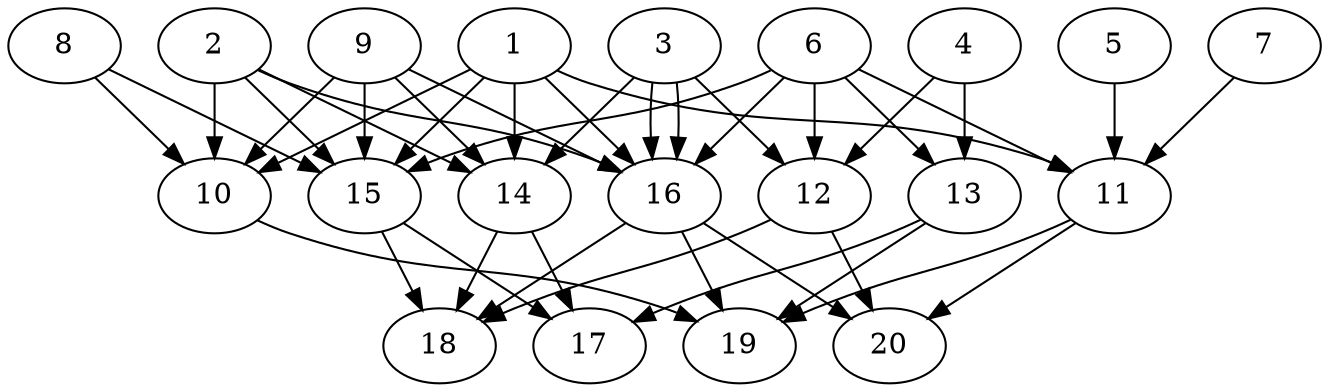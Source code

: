 // DAG automatically generated by daggen at Thu Oct  3 13:58:43 2019
// ./daggen --dot -n 20 --ccr 0.3 --fat 0.7 --regular 0.7 --density 0.6 --mindata 5242880 --maxdata 52428800 
digraph G {
  1 [size="96139947", alpha="0.05", expect_size="28841984"] 
  1 -> 10 [size ="28841984"]
  1 -> 11 [size ="28841984"]
  1 -> 14 [size ="28841984"]
  1 -> 15 [size ="28841984"]
  1 -> 16 [size ="28841984"]
  2 [size="53299200", alpha="0.04", expect_size="15989760"] 
  2 -> 10 [size ="15989760"]
  2 -> 14 [size ="15989760"]
  2 -> 15 [size ="15989760"]
  2 -> 16 [size ="15989760"]
  3 [size="101795840", alpha="0.03", expect_size="30538752"] 
  3 -> 12 [size ="30538752"]
  3 -> 14 [size ="30538752"]
  3 -> 16 [size ="30538752"]
  3 -> 16 [size ="30538752"]
  4 [size="171031893", alpha="0.18", expect_size="51309568"] 
  4 -> 12 [size ="51309568"]
  4 -> 13 [size ="51309568"]
  5 [size="106584747", alpha="0.20", expect_size="31975424"] 
  5 -> 11 [size ="31975424"]
  6 [size="54855680", alpha="0.15", expect_size="16456704"] 
  6 -> 11 [size ="16456704"]
  6 -> 12 [size ="16456704"]
  6 -> 13 [size ="16456704"]
  6 -> 15 [size ="16456704"]
  6 -> 16 [size ="16456704"]
  7 [size="170280960", alpha="0.03", expect_size="51084288"] 
  7 -> 11 [size ="51084288"]
  8 [size="120753493", alpha="0.17", expect_size="36226048"] 
  8 -> 10 [size ="36226048"]
  8 -> 15 [size ="36226048"]
  9 [size="77929813", alpha="0.13", expect_size="23378944"] 
  9 -> 10 [size ="23378944"]
  9 -> 14 [size ="23378944"]
  9 -> 15 [size ="23378944"]
  9 -> 16 [size ="23378944"]
  10 [size="48165547", alpha="0.00", expect_size="14449664"] 
  10 -> 19 [size ="14449664"]
  11 [size="144435200", alpha="0.08", expect_size="43330560"] 
  11 -> 19 [size ="43330560"]
  11 -> 20 [size ="43330560"]
  12 [size="26695680", alpha="0.11", expect_size="8008704"] 
  12 -> 18 [size ="8008704"]
  12 -> 20 [size ="8008704"]
  13 [size="57053867", alpha="0.04", expect_size="17116160"] 
  13 -> 17 [size ="17116160"]
  13 -> 19 [size ="17116160"]
  14 [size="77042347", alpha="0.04", expect_size="23112704"] 
  14 -> 17 [size ="23112704"]
  14 -> 18 [size ="23112704"]
  15 [size="64863573", alpha="0.10", expect_size="19459072"] 
  15 -> 17 [size ="19459072"]
  15 -> 18 [size ="19459072"]
  16 [size="64303787", alpha="0.13", expect_size="19291136"] 
  16 -> 18 [size ="19291136"]
  16 -> 19 [size ="19291136"]
  16 -> 20 [size ="19291136"]
  17 [size="23866027", alpha="0.03", expect_size="7159808"] 
  18 [size="48636587", alpha="0.02", expect_size="14590976"] 
  19 [size="21538133", alpha="0.17", expect_size="6461440"] 
  20 [size="121446400", alpha="0.09", expect_size="36433920"] 
}
